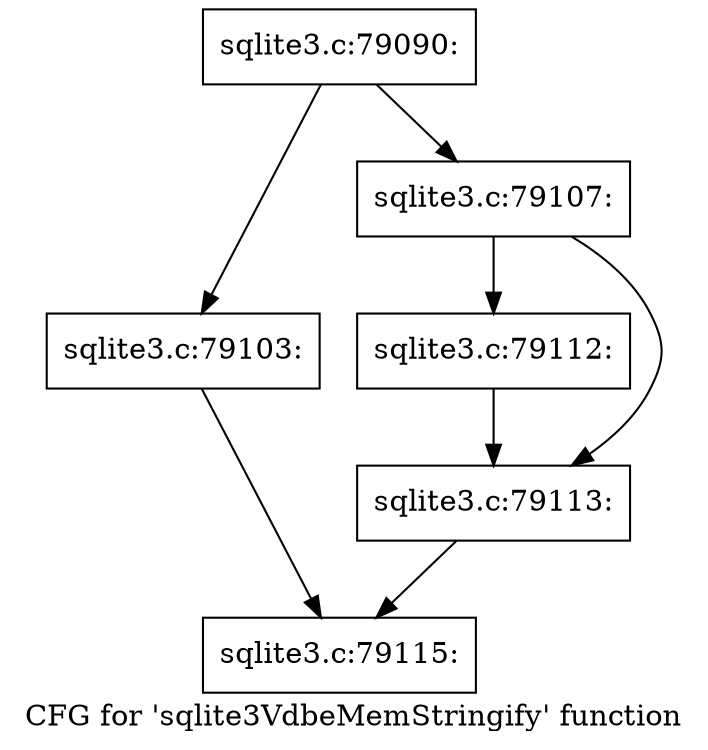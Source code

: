 digraph "CFG for 'sqlite3VdbeMemStringify' function" {
	label="CFG for 'sqlite3VdbeMemStringify' function";

	Node0x55c0f7ad5010 [shape=record,label="{sqlite3.c:79090:}"];
	Node0x55c0f7ad5010 -> Node0x55c0f7ad86f0;
	Node0x55c0f7ad5010 -> Node0x55c0f7ad8740;
	Node0x55c0f7ad86f0 [shape=record,label="{sqlite3.c:79103:}"];
	Node0x55c0f7ad86f0 -> Node0x55c0f7ad5190;
	Node0x55c0f7ad8740 [shape=record,label="{sqlite3.c:79107:}"];
	Node0x55c0f7ad8740 -> Node0x55c0f5443b40;
	Node0x55c0f7ad8740 -> Node0x55c0f54445e0;
	Node0x55c0f5443b40 [shape=record,label="{sqlite3.c:79112:}"];
	Node0x55c0f5443b40 -> Node0x55c0f54445e0;
	Node0x55c0f54445e0 [shape=record,label="{sqlite3.c:79113:}"];
	Node0x55c0f54445e0 -> Node0x55c0f7ad5190;
	Node0x55c0f7ad5190 [shape=record,label="{sqlite3.c:79115:}"];
}
